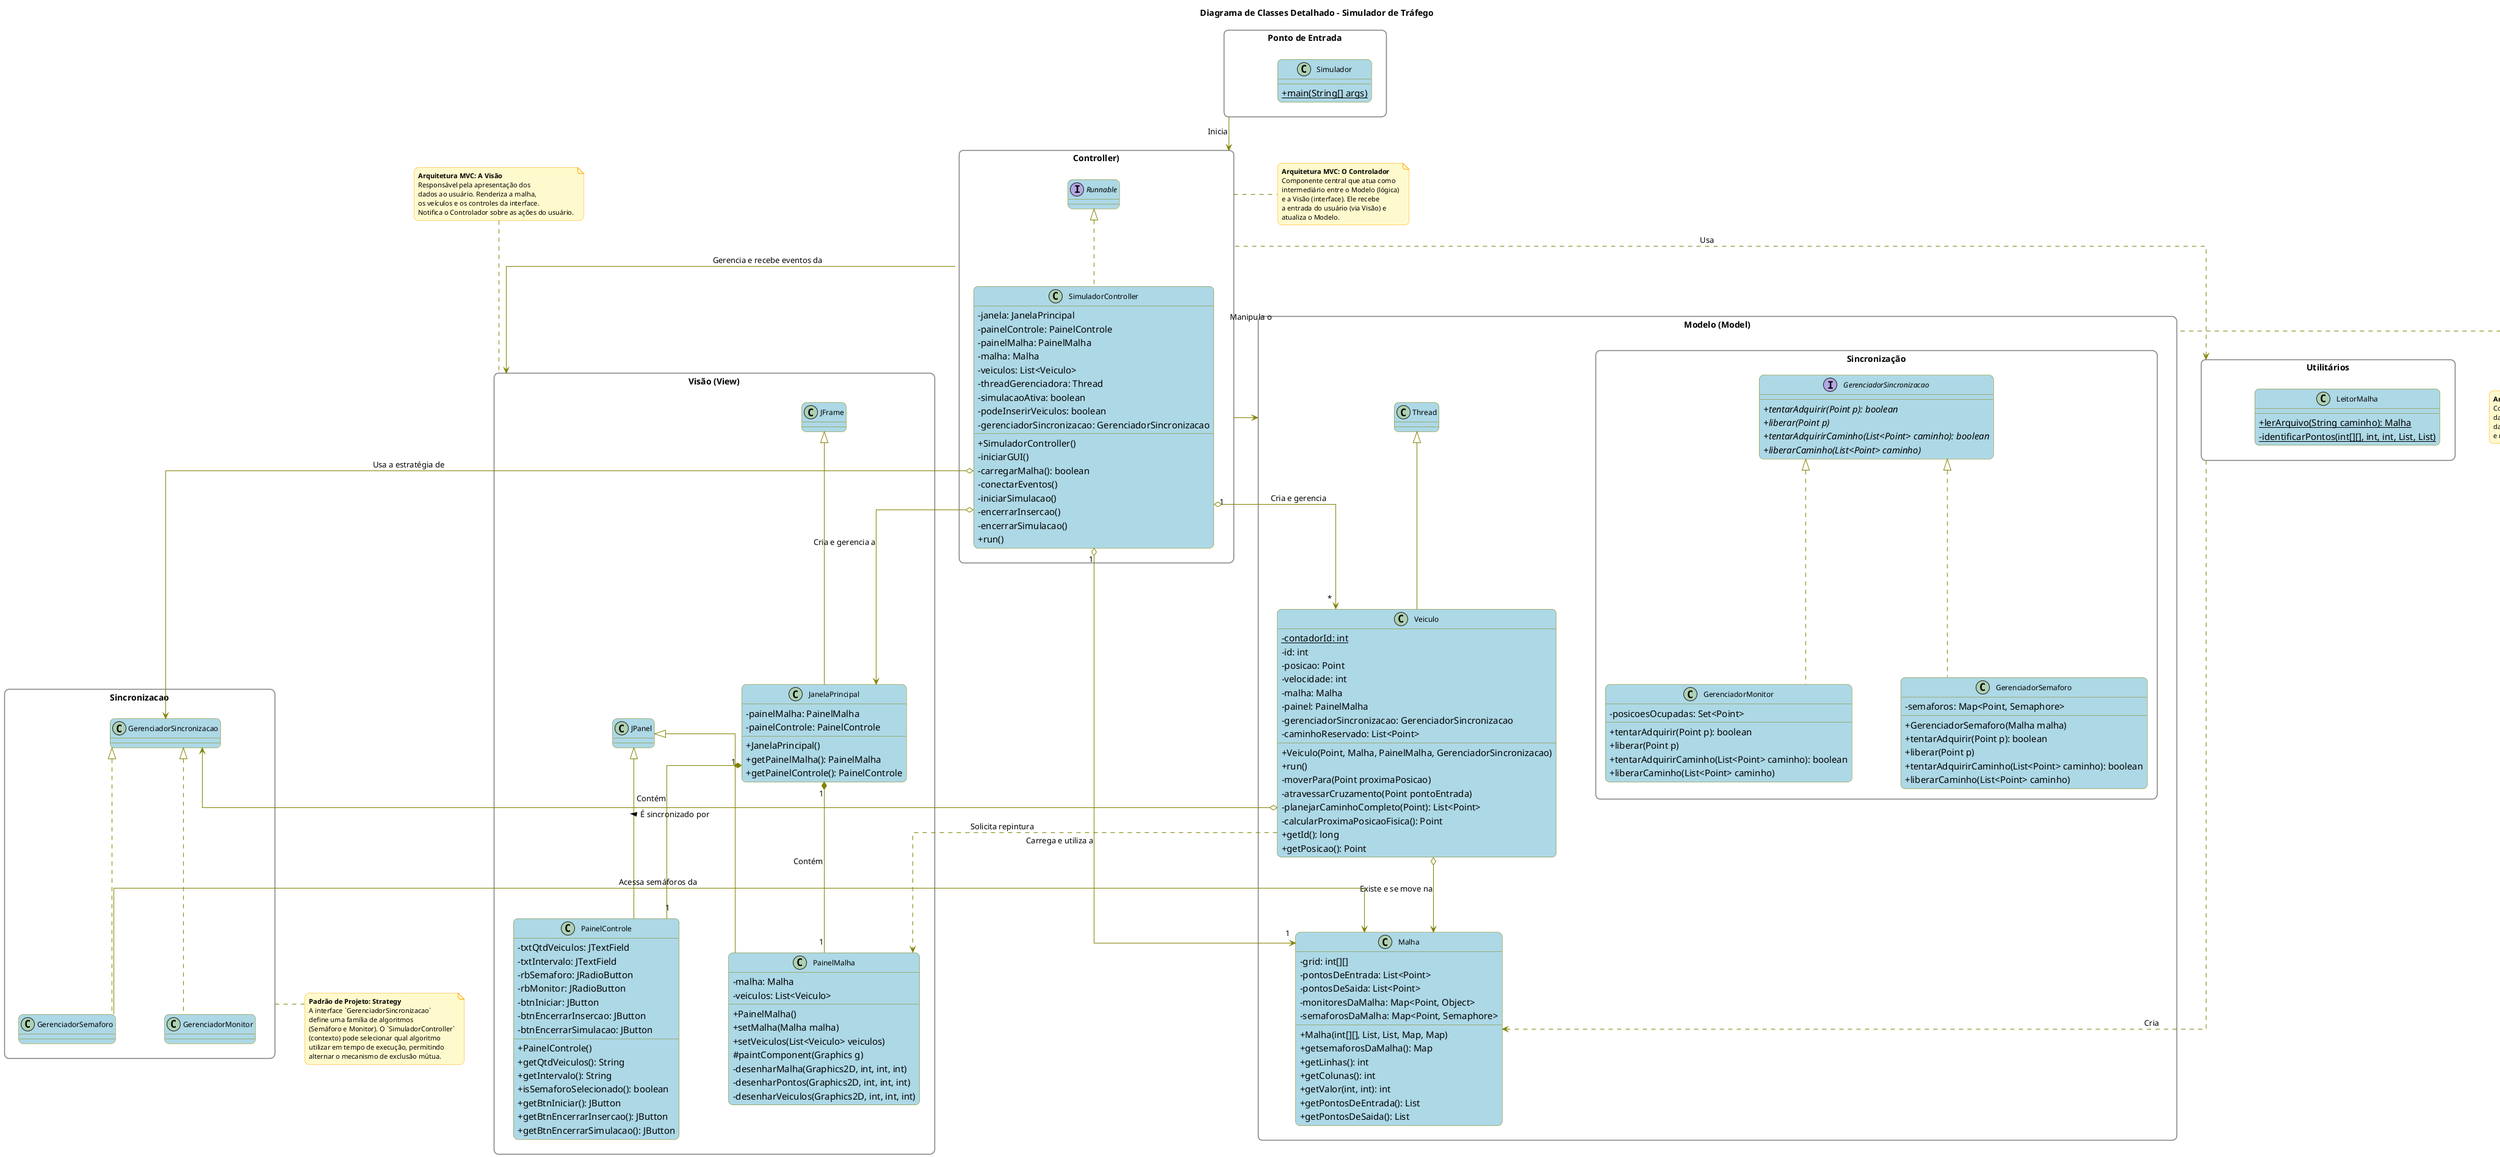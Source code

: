 @startuml
' Título do Diagrama
title Diagrama de Classes Detalhado - Simulador de Tráfego

' --- Configurações de Aparência para Máxima Clareza ---
skinparam {
    ' Estilo geral
    packageStyle rectangle
    classAttributeIconSize 0
    ' linetype polyline, linetype ortho, splines ortho'
    linetype ortho 
    shadowing false

    ' Aumenta drasticamente o espaçamento para evitar qualquer sobreposição
    Nodesep 80
    Ranksep 100

    ' Adiciona preenchimento (padding) dentro dos pacotes e classes
    Padding 1

    ' Força uma margem ao redor de cada classe/elemento individual
    ClassAttributeFontColor #000000
    ClassAttributeFontSize 15
    RoundCorner 15

    ' Estilos de componentes para fácil identificação
    class {
        BackgroundColor LightBlue
        ArrowColor Olive
        BorderColor Olive
        FontName Segoe UI
        FontSize 12
    }
    interface {
        BackgroundColor LightSkyBlue
        ArrowColor RoyalBlue
        BorderColor RoyalBlue
        FontName Segoe UI
        FontSize 12
    }
    enum {
        BackgroundColor LightSalmon
        BorderColor FireBrick
    }
    package {
        FontName Segoe UI
        FontSize 14
        BorderColor Gray
    }
    note {
        BackgroundColor LemonChiffon
        BorderColor Orange
        FontName Segoe UI Light
        FontSize 11
    }
}

' --- Pacote de Ponto de Entrada (Main) ---
package "Ponto de Entrada" as Main {
  class Simulador {
    + {static} main(String[] args)
  }
}

' --- Pacote Controlador ---
package "Controller)" as Controller {
  class SimuladorController implements Runnable {
    - janela: JanelaPrincipal
    - painelControle: PainelControle
    - painelMalha: PainelMalha
    - malha: Malha
    - veiculos: List<Veiculo>
    - threadGerenciadora: Thread
    - simulacaoAtiva: boolean
    - podeInserirVeiculos: boolean
    - gerenciadorSincronizacao: GerenciadorSincronizacao
    + SimuladorController()
    - iniciarGUI()
    - carregarMalha(): boolean
    - conectarEventos()
    - iniciarSimulacao()
    - encerrarInsercao()
    - encerrarSimulacao()
    + run()
  }
}

' --- Pacote Visão (View) ---
package "Visão (View)" as View {
  class JanelaPrincipal extends JFrame {
    - painelMalha: PainelMalha
    - painelControle: PainelControle
    + JanelaPrincipal()
    + getPainelMalha(): PainelMalha
    + getPainelControle(): PainelControle
  }

  class PainelMalha extends JPanel {
    - malha: Malha
    - veiculos: List<Veiculo>
    + PainelMalha()
    + setMalha(Malha malha)
    + setVeiculos(List<Veiculo> veiculos)
    # paintComponent(Graphics g)
    - desenharMalha(Graphics2D, int, int, int)
    - desenharPontos(Graphics2D, int, int, int)
    - desenharVeiculos(Graphics2D, int, int, int)
  }

  class PainelControle extends JPanel {
    - txtQtdVeiculos: JTextField
    - txtIntervalo: JTextField
    - rbSemaforo: JRadioButton
    - rbMonitor: JRadioButton
    - btnIniciar: JButton
    - btnEncerrarInsercao: JButton
    - btnEncerrarSimulacao: JButton
    + PainelControle()
    + getQtdVeiculos(): String
    + getIntervalo(): String
    + isSemaforoSelecionado(): boolean
    + getBtnIniciar(): JButton
    + getBtnEncerrarInsercao(): JButton
    + getBtnEncerrarSimulacao(): JButton
  }
}

' --- Pacote Modelo (Model) ---
package "Modelo (Model)" as Model {
    class Malha {
        - grid: int[][]
        - pontosDeEntrada: List<Point>
        - pontosDeSaida: List<Point>
        - monitoresDaMalha: Map<Point, Object>
        - semaforosDaMalha: Map<Point, Semaphore>
        + Malha(int[][], List, List, Map, Map)
        + getsemaforosDaMalha(): Map
        + getLinhas(): int
        + getColunas(): int
        + getValor(int, int): int
        + getPontosDeEntrada(): List
        + getPontosDeSaida(): List
    }

    class Veiculo extends Thread {
        - {static} contadorId: int
        - id: int
        - posicao: Point
        - velocidade: int
        - malha: Malha
        - painel: PainelMalha
        - gerenciadorSincronizacao: GerenciadorSincronizacao
        - caminhoReservado: List<Point>
        + Veiculo(Point, Malha, PainelMalha, GerenciadorSincronizacao)
        + run()
        - moverPara(Point proximaPosicao)
        - atravessarCruzamento(Point pontoEntrada)
        - planejarCaminhoCompleto(Point): List<Point>
        - calcularProximaPosicaoFisica(): Point
        + getId(): long
        + getPosicao(): Point
    }


    package "Sincronização" as Sincronizacao {
        interface GerenciadorSincronizacao {
            + {abstract} tentarAdquirir(Point p): boolean
            + {abstract} liberar(Point p)
            + {abstract} tentarAdquirirCaminho(List<Point> caminho): boolean
            + {abstract} liberarCaminho(List<Point> caminho)
        }

        class GerenciadorSemaforo implements GerenciadorSincronizacao {
            - semaforos: Map<Point, Semaphore>
            + GerenciadorSemaforo(Malha malha)
            + tentarAdquirir(Point p): boolean
            + liberar(Point p)
            + tentarAdquirirCaminho(List<Point> caminho): boolean
            + liberarCaminho(List<Point> caminho)
        }

        class GerenciadorMonitor implements GerenciadorSincronizacao {
            - posicoesOcupadas: Set<Point>
            + tentarAdquirir(Point p): boolean
            + liberar(Point p)
            + tentarAdquirirCaminho(List<Point> caminho): boolean
            + liberarCaminho(List<Point> caminho)
        }
    }
}

' --- Pacote de Utilitários ---
package "Utilitários" as Util {
  class LeitorMalha {
    + {static} lerArquivo(String caminho): Malha
    - {static} identificarPontos(int[][], int, int, List, List)
  }
}

' --- Relacionamentos e Posicionamento (Layout Controlado) ---

' Layout principal: Main -> Controller -> View (Esquerda) e Model (Direita)
Main -down-> Controller : "Inicia"
Controller -left-> View : "Gerencia e recebe eventos da"
Controller -right-> Model : "Manipula o"

' O Controller usa o LeitorMalha para instanciar a Malha
Controller ..> Util : "Usa"
Util ..> Model.Malha : "Cria"

' Detalhes das Relações do Controller
SimuladorController o--> View.JanelaPrincipal : "Cria e gerencia a"
SimuladorController "1" o--> "*" Model.Veiculo : "Cria e gerencia"
SimuladorController "1" o--> "1" Model.Malha : "Carrega e utiliza a"
SimuladorController o--> Sincronizacao.GerenciadorSincronizacao : "Usa a estratégia de"

' Relações internas da View (Composição)
View.JanelaPrincipal "1" *-- "1" View.PainelMalha : "Contém"
View.JanelaPrincipal "1" *-- "1" View.PainelControle : "Contém"

' Relações do Model
Model.Veiculo o--> Model.Malha : "Existe e se move na"
Model.Veiculo ..> View.PainelMalha : "Solicita repintura"
Model.Veiculo o--> Sincronizacao.GerenciadorSincronizacao : "É sincronizado por >"

' Relações do Padrão Strategy (Sincronização)
Sincronizacao.GerenciadorSincronizacao <|.. Sincronizacao.GerenciadorSemaforo
Sincronizacao.GerenciadorSincronizacao <|.. Sincronizacao.GerenciadorMonitor
Sincronizacao.GerenciadorSemaforo --> Model.Malha : "Acessa semáforos da"

' --- Notas Explicativas ---
note right of Controller
  **Arquitetura MVC: O Controlador**
  Componente central que atua como
  intermediário entre o Modelo (lógica)
  e a Visão (interface). Ele recebe
  a entrada do usuário (via Visão) e
  atualiza o Modelo.
end note

note top of View
  **Arquitetura MVC: A Visão**
  Responsável pela apresentação dos
  dados ao usuário. Renderiza a malha,
  os veículos e os controles da interface.
  Notifica o Controlador sobre as ações do usuário.
end note

note right of Model
  **Arquitetura MVC: O Modelo**
  Contém os dados e a lógica de negócio
  da aplicação. Representa o estado
  da simulação (malha, posição dos veículos)
  e não tem conhecimento direto da Visão.
end note

note bottom  of Sincronizacao
  **Padrão de Projeto: Strategy**
  A interface `GerenciadorSincronizacao`
  define uma família de algoritmos
  (Semáforo e Monitor). O `SimuladorController`
  (contexto) pode selecionar qual algoritmo
  utilizar em tempo de execução, permitindo
  alternar o mecanismo de exclusão mútua.
end note
@enduml